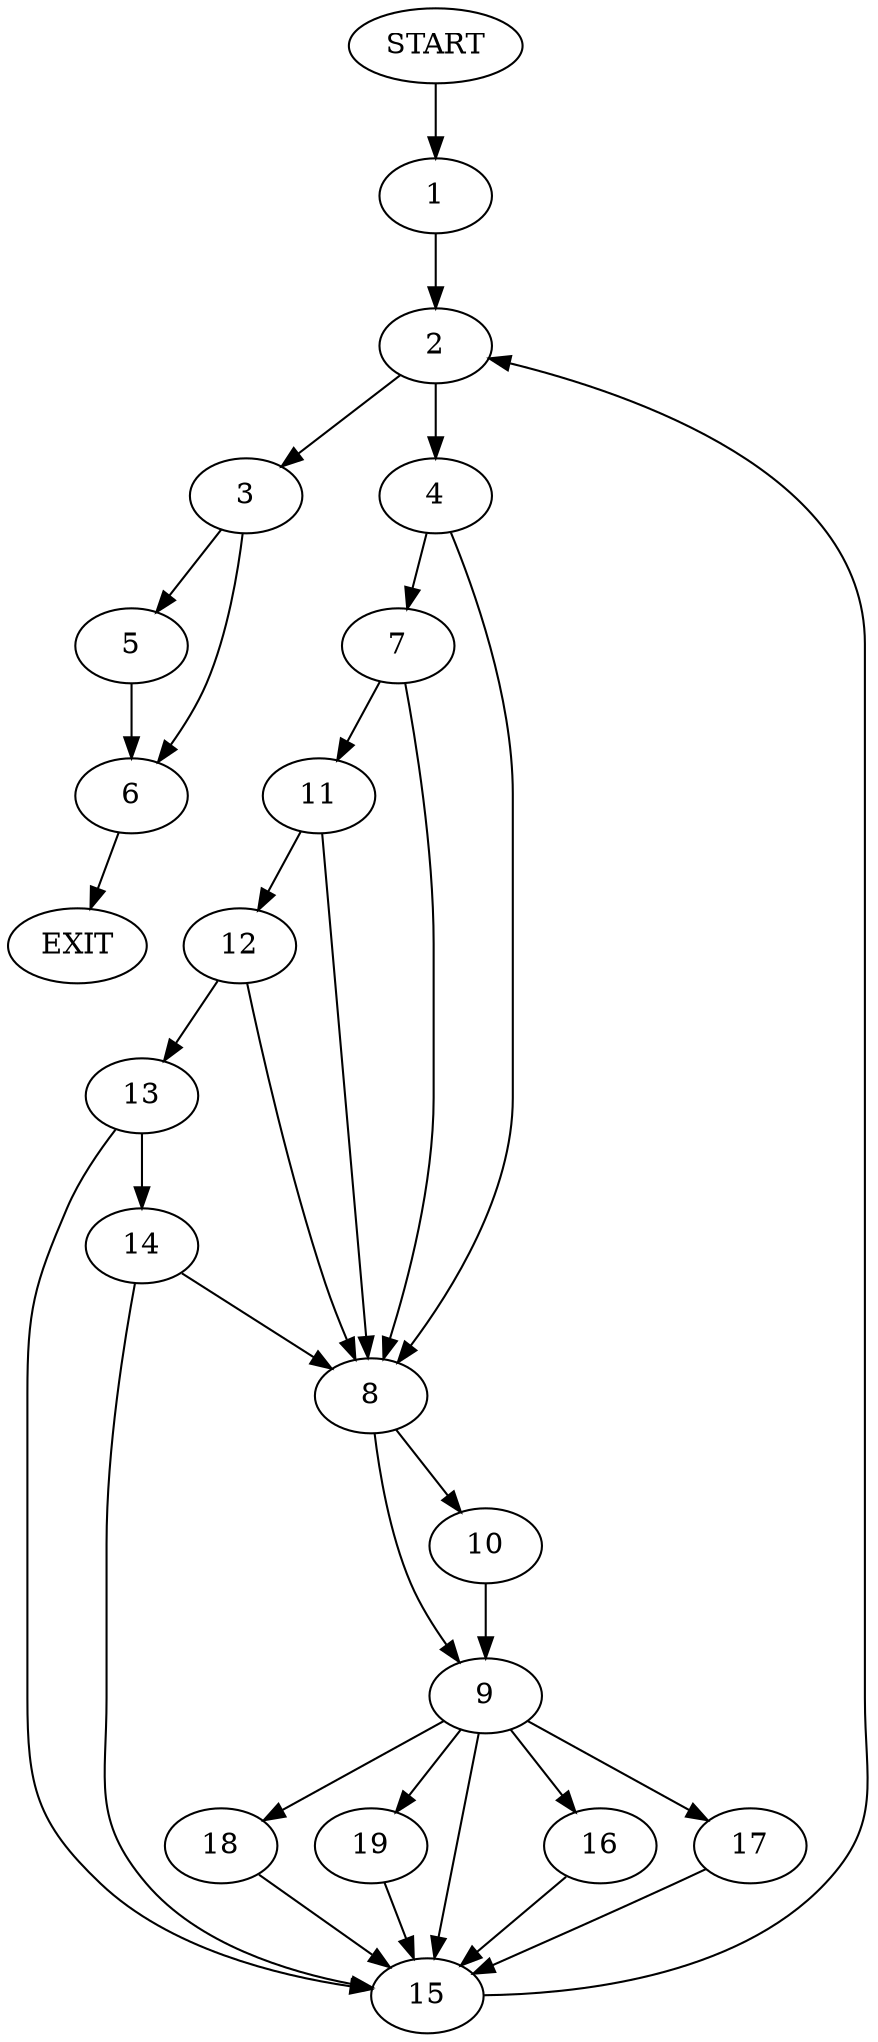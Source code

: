 digraph {
0 [label="START"]
20 [label="EXIT"]
0 -> 1
1 -> 2
2 -> 3
2 -> 4
3 -> 5
3 -> 6
4 -> 7
4 -> 8
8 -> 9
8 -> 10
7 -> 11
7 -> 8
11 -> 8
11 -> 12
12 -> 13
12 -> 8
13 -> 14
13 -> 15
15 -> 2
14 -> 15
14 -> 8
10 -> 9
9 -> 16
9 -> 17
9 -> 15
9 -> 18
9 -> 19
18 -> 15
19 -> 15
17 -> 15
16 -> 15
6 -> 20
5 -> 6
}
